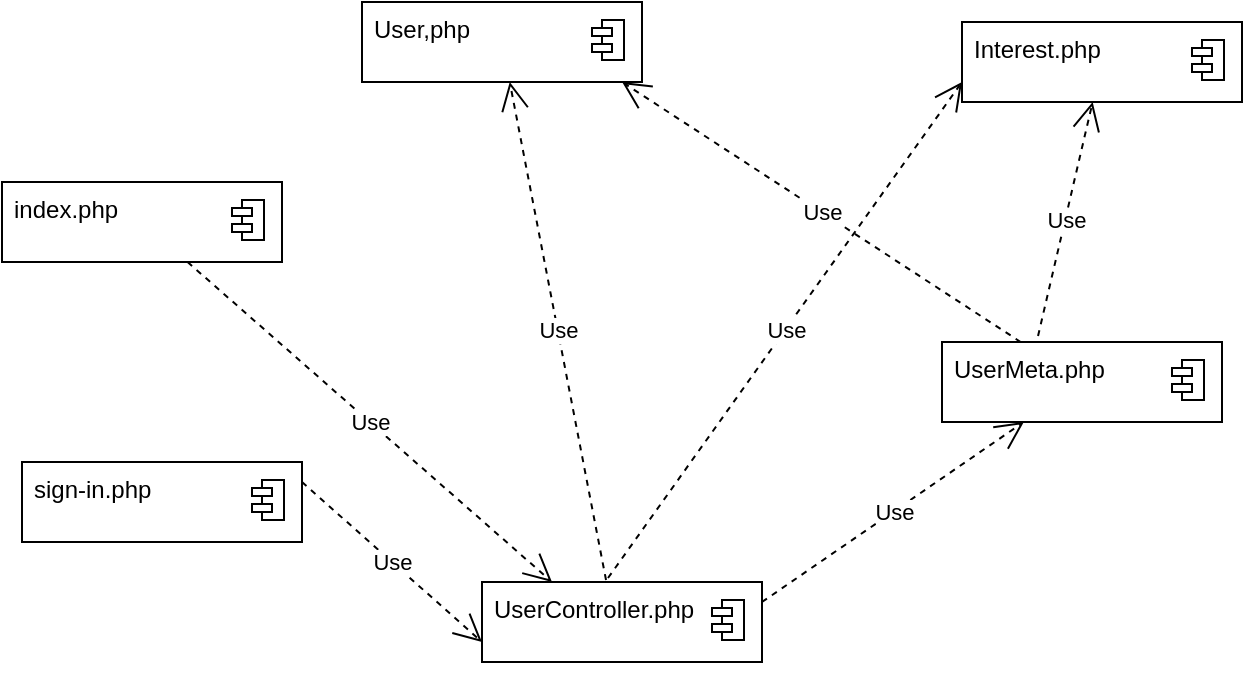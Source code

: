 <mxfile version="13.9.9" type="device"><diagram id="LoxD_8bhyIaHamJxQWh6" name="Page-1"><mxGraphModel dx="520" dy="235" grid="1" gridSize="10" guides="1" tooltips="1" connect="1" arrows="1" fold="1" page="1" pageScale="1" pageWidth="850" pageHeight="1100" math="0" shadow="0"><root><mxCell id="0"/><mxCell id="1" parent="0"/><mxCell id="VFeSQacP1dnh0NJpG5kd-1" value="" style="fontStyle=1;align=center;verticalAlign=top;childLayout=stackLayout;horizontal=1;horizontalStack=0;resizeParent=1;resizeParentMax=0;resizeLast=0;marginBottom=0;" parent="1" vertex="1"><mxGeometry x="50" y="100" width="140" height="40" as="geometry"/></mxCell><mxCell id="VFeSQacP1dnh0NJpG5kd-2" value="index.php" style="html=1;align=left;spacingLeft=4;verticalAlign=top;strokeColor=none;fillColor=none;" parent="VFeSQacP1dnh0NJpG5kd-1" vertex="1"><mxGeometry width="140" height="40" as="geometry"/></mxCell><mxCell id="VFeSQacP1dnh0NJpG5kd-3" value="" style="shape=module;jettyWidth=10;jettyHeight=4;" parent="VFeSQacP1dnh0NJpG5kd-2" vertex="1"><mxGeometry x="1" width="16" height="20" relative="1" as="geometry"><mxPoint x="-25" y="9" as="offset"/></mxGeometry></mxCell><mxCell id="VFeSQacP1dnh0NJpG5kd-14" value="" style="fontStyle=1;align=center;verticalAlign=top;childLayout=stackLayout;horizontal=1;horizontalStack=0;resizeParent=1;resizeParentMax=0;resizeLast=0;marginBottom=0;" parent="1" vertex="1"><mxGeometry x="230" y="10" width="140" height="40" as="geometry"/></mxCell><mxCell id="VFeSQacP1dnh0NJpG5kd-15" value="User,php" style="html=1;align=left;spacingLeft=4;verticalAlign=top;strokeColor=none;fillColor=none;" parent="VFeSQacP1dnh0NJpG5kd-14" vertex="1"><mxGeometry width="140" height="40" as="geometry"/></mxCell><mxCell id="VFeSQacP1dnh0NJpG5kd-16" value="" style="shape=module;jettyWidth=10;jettyHeight=4;" parent="VFeSQacP1dnh0NJpG5kd-15" vertex="1"><mxGeometry x="1" width="16" height="20" relative="1" as="geometry"><mxPoint x="-25" y="9" as="offset"/></mxGeometry></mxCell><mxCell id="VFeSQacP1dnh0NJpG5kd-17" value="" style="fontStyle=1;align=center;verticalAlign=top;childLayout=stackLayout;horizontal=1;horizontalStack=0;resizeParent=1;resizeParentMax=0;resizeLast=0;marginBottom=0;" parent="1" vertex="1"><mxGeometry x="290" y="300" width="140" height="40" as="geometry"/></mxCell><mxCell id="VFeSQacP1dnh0NJpG5kd-18" value="UserController.php" style="html=1;align=left;spacingLeft=4;verticalAlign=top;strokeColor=none;fillColor=none;" parent="VFeSQacP1dnh0NJpG5kd-17" vertex="1"><mxGeometry width="140" height="40" as="geometry"/></mxCell><mxCell id="VFeSQacP1dnh0NJpG5kd-19" value="" style="shape=module;jettyWidth=10;jettyHeight=4;" parent="VFeSQacP1dnh0NJpG5kd-18" vertex="1"><mxGeometry x="1" width="16" height="20" relative="1" as="geometry"><mxPoint x="-25" y="9" as="offset"/></mxGeometry></mxCell><mxCell id="VFeSQacP1dnh0NJpG5kd-20" value="" style="fontStyle=1;align=center;verticalAlign=top;childLayout=stackLayout;horizontal=1;horizontalStack=0;resizeParent=1;resizeParentMax=0;resizeLast=0;marginBottom=0;" parent="1" vertex="1"><mxGeometry x="60" y="240" width="140" height="40" as="geometry"/></mxCell><mxCell id="VFeSQacP1dnh0NJpG5kd-21" value="sign-in.php" style="html=1;align=left;spacingLeft=4;verticalAlign=top;strokeColor=none;fillColor=none;" parent="VFeSQacP1dnh0NJpG5kd-20" vertex="1"><mxGeometry width="140" height="40" as="geometry"/></mxCell><mxCell id="VFeSQacP1dnh0NJpG5kd-22" value="" style="shape=module;jettyWidth=10;jettyHeight=4;" parent="VFeSQacP1dnh0NJpG5kd-21" vertex="1"><mxGeometry x="1" width="16" height="20" relative="1" as="geometry"><mxPoint x="-25" y="9" as="offset"/></mxGeometry></mxCell><mxCell id="VFeSQacP1dnh0NJpG5kd-23" value="" style="fontStyle=1;align=center;verticalAlign=top;childLayout=stackLayout;horizontal=1;horizontalStack=0;resizeParent=1;resizeParentMax=0;resizeLast=0;marginBottom=0;" parent="1" vertex="1"><mxGeometry x="520" y="180" width="140" height="40" as="geometry"/></mxCell><mxCell id="VFeSQacP1dnh0NJpG5kd-24" value="UserMeta.php" style="html=1;align=left;spacingLeft=4;verticalAlign=top;strokeColor=none;fillColor=none;" parent="VFeSQacP1dnh0NJpG5kd-23" vertex="1"><mxGeometry width="140" height="40" as="geometry"/></mxCell><mxCell id="VFeSQacP1dnh0NJpG5kd-25" value="" style="shape=module;jettyWidth=10;jettyHeight=4;" parent="VFeSQacP1dnh0NJpG5kd-24" vertex="1"><mxGeometry x="1" width="16" height="20" relative="1" as="geometry"><mxPoint x="-25" y="9" as="offset"/></mxGeometry></mxCell><mxCell id="VFeSQacP1dnh0NJpG5kd-26" value="" style="fontStyle=1;align=center;verticalAlign=top;childLayout=stackLayout;horizontal=1;horizontalStack=0;resizeParent=1;resizeParentMax=0;resizeLast=0;marginBottom=0;" parent="1" vertex="1"><mxGeometry x="530" y="20" width="140" height="40" as="geometry"/></mxCell><mxCell id="VFeSQacP1dnh0NJpG5kd-27" value="Interest.php" style="html=1;align=left;spacingLeft=4;verticalAlign=top;strokeColor=none;fillColor=none;" parent="VFeSQacP1dnh0NJpG5kd-26" vertex="1"><mxGeometry width="140" height="40" as="geometry"/></mxCell><mxCell id="VFeSQacP1dnh0NJpG5kd-28" value="" style="shape=module;jettyWidth=10;jettyHeight=4;" parent="VFeSQacP1dnh0NJpG5kd-27" vertex="1"><mxGeometry x="1" width="16" height="20" relative="1" as="geometry"><mxPoint x="-25" y="9" as="offset"/></mxGeometry></mxCell><mxCell id="VFeSQacP1dnh0NJpG5kd-38" value="Use" style="endArrow=open;endSize=12;dashed=1;html=1;entryX=0.929;entryY=1;entryDx=0;entryDy=0;entryPerimeter=0;" parent="1" source="VFeSQacP1dnh0NJpG5kd-24" target="VFeSQacP1dnh0NJpG5kd-15" edge="1"><mxGeometry width="160" relative="1" as="geometry"><mxPoint x="410" y="140" as="sourcePoint"/><mxPoint x="340" y="130" as="targetPoint"/></mxGeometry></mxCell><mxCell id="VFeSQacP1dnh0NJpG5kd-39" value="Use" style="endArrow=open;endSize=12;dashed=1;html=1;exitX=0.343;exitY=-0.075;exitDx=0;exitDy=0;exitPerimeter=0;" parent="1" source="VFeSQacP1dnh0NJpG5kd-24" target="VFeSQacP1dnh0NJpG5kd-27" edge="1"><mxGeometry width="160" relative="1" as="geometry"><mxPoint x="420" y="150" as="sourcePoint"/><mxPoint x="370.06" y="60" as="targetPoint"/></mxGeometry></mxCell><mxCell id="VFeSQacP1dnh0NJpG5kd-42" value="Use" style="endArrow=open;endSize=12;dashed=1;html=1;entryX=0.25;entryY=0;entryDx=0;entryDy=0;" parent="1" source="VFeSQacP1dnh0NJpG5kd-2" target="VFeSQacP1dnh0NJpG5kd-18" edge="1"><mxGeometry width="160" relative="1" as="geometry"><mxPoint x="461.677" y="160" as="sourcePoint"/><mxPoint x="370.06" y="60" as="targetPoint"/></mxGeometry></mxCell><mxCell id="VFeSQacP1dnh0NJpG5kd-43" value="Use" style="endArrow=open;endSize=12;dashed=1;html=1;entryX=0;entryY=0.75;entryDx=0;entryDy=0;exitX=1;exitY=0.25;exitDx=0;exitDy=0;" parent="1" source="VFeSQacP1dnh0NJpG5kd-21" target="VFeSQacP1dnh0NJpG5kd-18" edge="1"><mxGeometry width="160" relative="1" as="geometry"><mxPoint x="160.833" y="150" as="sourcePoint"/><mxPoint x="315" y="250" as="targetPoint"/></mxGeometry></mxCell><mxCell id="VFeSQacP1dnh0NJpG5kd-44" value="Use" style="endArrow=open;endSize=12;dashed=1;html=1;exitX=1;exitY=0.25;exitDx=0;exitDy=0;" parent="1" source="VFeSQacP1dnh0NJpG5kd-18" target="VFeSQacP1dnh0NJpG5kd-24" edge="1"><mxGeometry width="160" relative="1" as="geometry"><mxPoint x="160.833" y="150" as="sourcePoint"/><mxPoint x="315" y="250" as="targetPoint"/></mxGeometry></mxCell><mxCell id="VFeSQacP1dnh0NJpG5kd-45" value="Use" style="endArrow=open;endSize=12;dashed=1;html=1;entryX=0;entryY=0.75;entryDx=0;entryDy=0;exitX=0.45;exitY=-0.05;exitDx=0;exitDy=0;exitPerimeter=0;" parent="1" source="VFeSQacP1dnh0NJpG5kd-18" target="VFeSQacP1dnh0NJpG5kd-27" edge="1"><mxGeometry width="160" relative="1" as="geometry"><mxPoint x="170.833" y="160" as="sourcePoint"/><mxPoint x="325" y="260" as="targetPoint"/></mxGeometry></mxCell><mxCell id="VFeSQacP1dnh0NJpG5kd-46" value="Use" style="endArrow=open;endSize=12;dashed=1;html=1;exitX=0.443;exitY=-0.025;exitDx=0;exitDy=0;exitPerimeter=0;" parent="1" source="VFeSQacP1dnh0NJpG5kd-18" target="VFeSQacP1dnh0NJpG5kd-15" edge="1"><mxGeometry width="160" relative="1" as="geometry"><mxPoint x="360" y="230" as="sourcePoint"/><mxPoint x="335" y="270" as="targetPoint"/></mxGeometry></mxCell></root></mxGraphModel></diagram></mxfile>